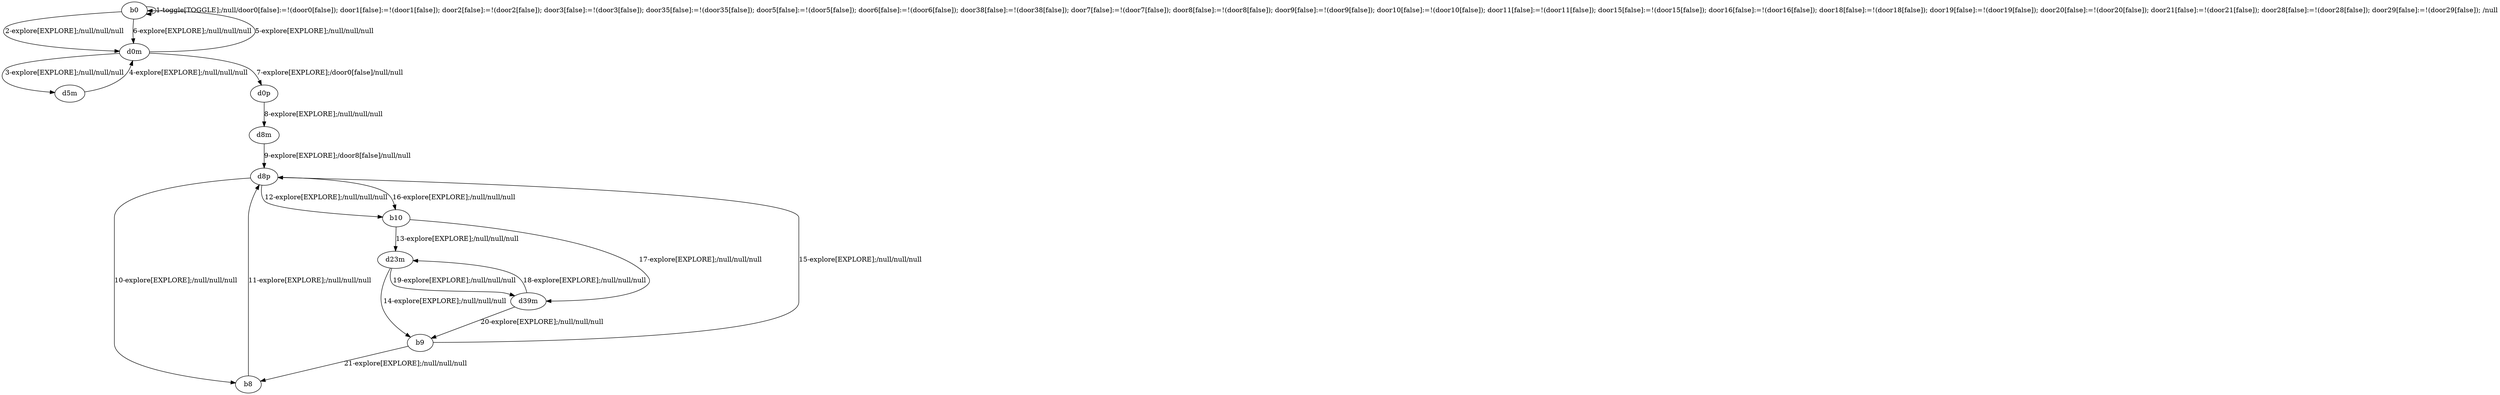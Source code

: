 # Total number of goals covered by this test: 1
# b9 --> b8

digraph g {
"b0" -> "b0" [label = "1-toggle[TOGGLE];/null/door0[false]:=!(door0[false]); door1[false]:=!(door1[false]); door2[false]:=!(door2[false]); door3[false]:=!(door3[false]); door35[false]:=!(door35[false]); door5[false]:=!(door5[false]); door6[false]:=!(door6[false]); door38[false]:=!(door38[false]); door7[false]:=!(door7[false]); door8[false]:=!(door8[false]); door9[false]:=!(door9[false]); door10[false]:=!(door10[false]); door11[false]:=!(door11[false]); door15[false]:=!(door15[false]); door16[false]:=!(door16[false]); door18[false]:=!(door18[false]); door19[false]:=!(door19[false]); door20[false]:=!(door20[false]); door21[false]:=!(door21[false]); door28[false]:=!(door28[false]); door29[false]:=!(door29[false]); /null"];
"b0" -> "d0m" [label = "2-explore[EXPLORE];/null/null/null"];
"d0m" -> "d5m" [label = "3-explore[EXPLORE];/null/null/null"];
"d5m" -> "d0m" [label = "4-explore[EXPLORE];/null/null/null"];
"d0m" -> "b0" [label = "5-explore[EXPLORE];/null/null/null"];
"b0" -> "d0m" [label = "6-explore[EXPLORE];/null/null/null"];
"d0m" -> "d0p" [label = "7-explore[EXPLORE];/door0[false]/null/null"];
"d0p" -> "d8m" [label = "8-explore[EXPLORE];/null/null/null"];
"d8m" -> "d8p" [label = "9-explore[EXPLORE];/door8[false]/null/null"];
"d8p" -> "b8" [label = "10-explore[EXPLORE];/null/null/null"];
"b8" -> "d8p" [label = "11-explore[EXPLORE];/null/null/null"];
"d8p" -> "b10" [label = "12-explore[EXPLORE];/null/null/null"];
"b10" -> "d23m" [label = "13-explore[EXPLORE];/null/null/null"];
"d23m" -> "b9" [label = "14-explore[EXPLORE];/null/null/null"];
"b9" -> "d8p" [label = "15-explore[EXPLORE];/null/null/null"];
"d8p" -> "b10" [label = "16-explore[EXPLORE];/null/null/null"];
"b10" -> "d39m" [label = "17-explore[EXPLORE];/null/null/null"];
"d39m" -> "d23m" [label = "18-explore[EXPLORE];/null/null/null"];
"d23m" -> "d39m" [label = "19-explore[EXPLORE];/null/null/null"];
"d39m" -> "b9" [label = "20-explore[EXPLORE];/null/null/null"];
"b9" -> "b8" [label = "21-explore[EXPLORE];/null/null/null"];
}